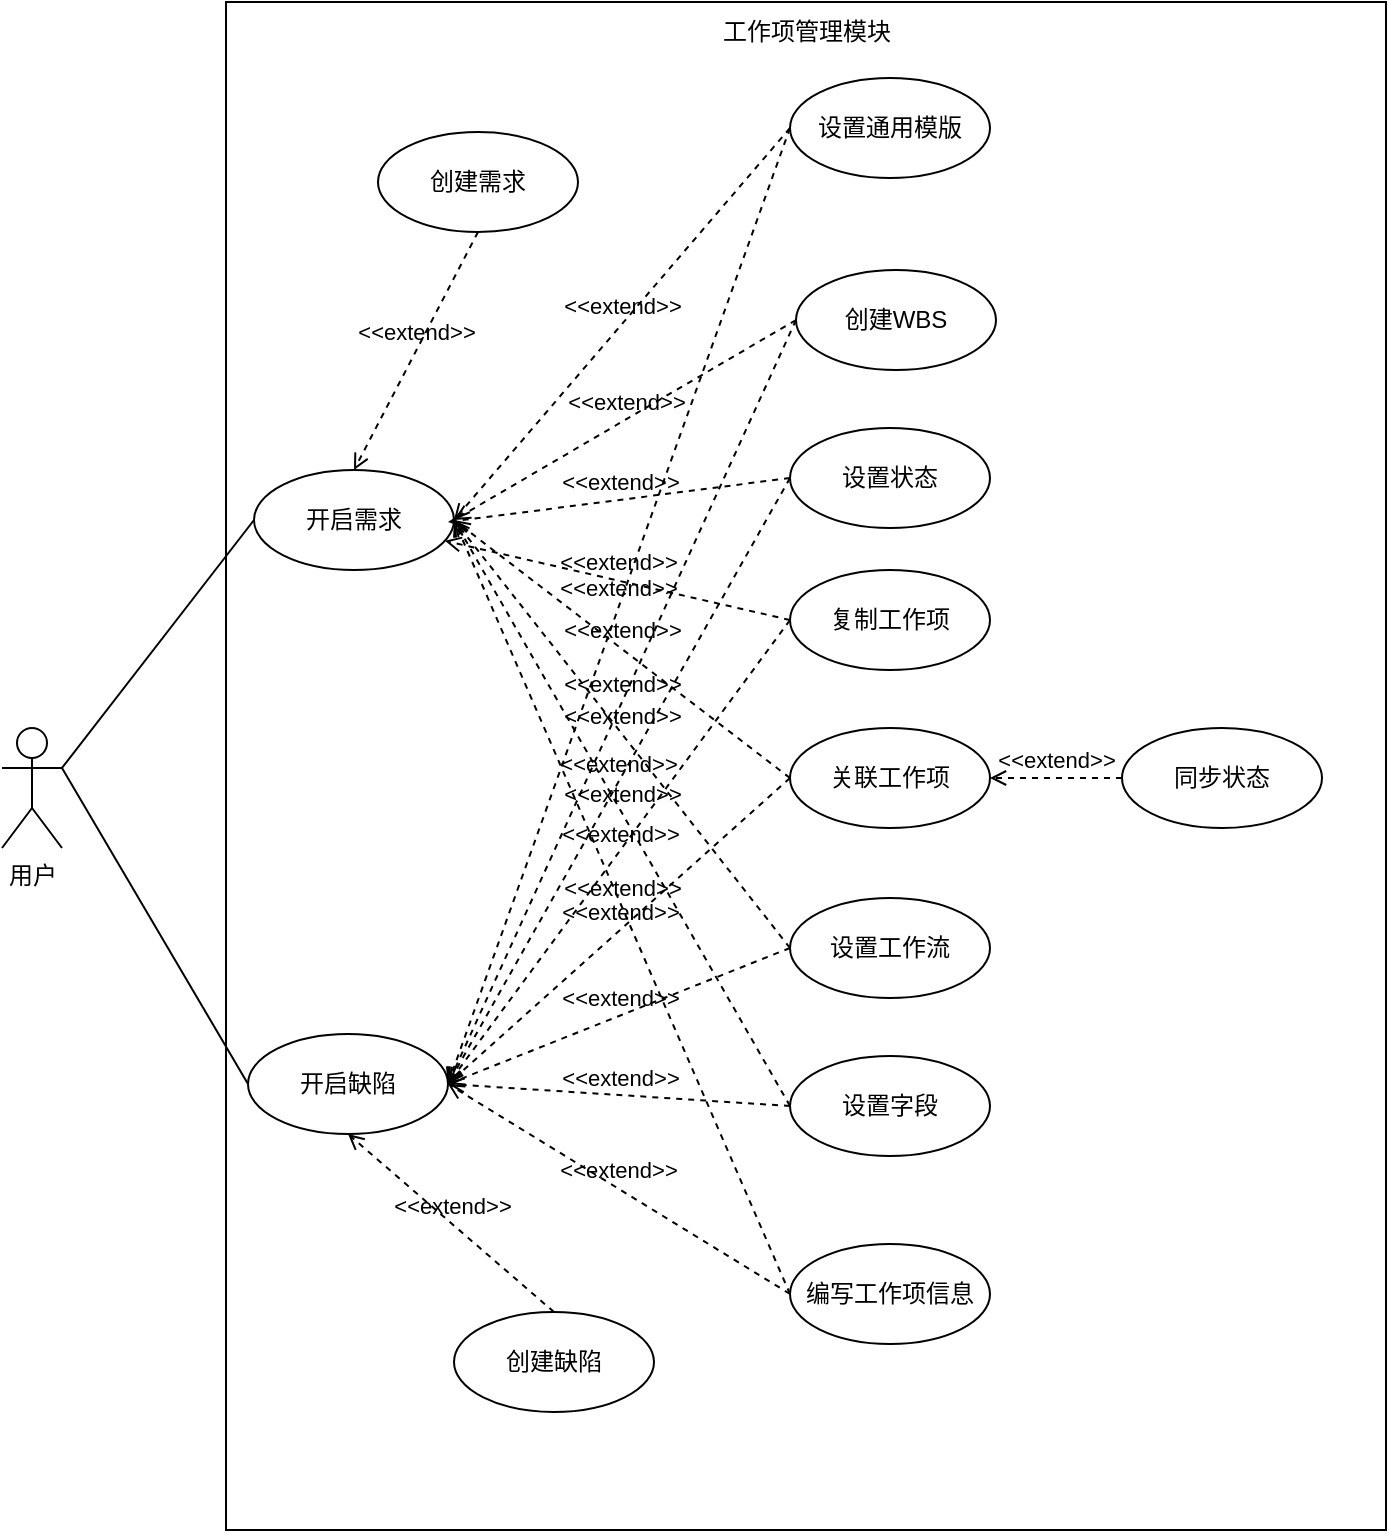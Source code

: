 <mxfile version="26.0.11">
  <diagram name="第 1 页" id="FtXrF1HS535M5povIMJo">
    <mxGraphModel dx="1633" dy="1031" grid="0" gridSize="10" guides="1" tooltips="1" connect="1" arrows="1" fold="1" page="1" pageScale="1" pageWidth="827" pageHeight="1169" math="0" shadow="0">
      <root>
        <mxCell id="0" />
        <mxCell id="1" parent="0" />
        <mxCell id="9XsfmbvPra8Arlc5wNkv-1" value="用户" style="shape=umlActor;verticalLabelPosition=bottom;verticalAlign=top;html=1;" vertex="1" parent="1">
          <mxGeometry x="101" y="428" width="30" height="60" as="geometry" />
        </mxCell>
        <mxCell id="9XsfmbvPra8Arlc5wNkv-2" value="" style="rounded=0;whiteSpace=wrap;html=1;" vertex="1" parent="1">
          <mxGeometry x="213" y="65" width="580" height="764" as="geometry" />
        </mxCell>
        <mxCell id="9XsfmbvPra8Arlc5wNkv-3" value="工作项管理模块" style="text;html=1;align=center;verticalAlign=middle;whiteSpace=wrap;rounded=0;" vertex="1" parent="1">
          <mxGeometry x="453.5" y="65" width="99" height="30" as="geometry" />
        </mxCell>
        <mxCell id="9XsfmbvPra8Arlc5wNkv-4" value="复制工作项" style="ellipse;whiteSpace=wrap;html=1;" vertex="1" parent="1">
          <mxGeometry x="495" y="349" width="100" height="50" as="geometry" />
        </mxCell>
        <mxCell id="9XsfmbvPra8Arlc5wNkv-5" value="开启需求" style="ellipse;whiteSpace=wrap;html=1;" vertex="1" parent="1">
          <mxGeometry x="227" y="299" width="100" height="50" as="geometry" />
        </mxCell>
        <mxCell id="9XsfmbvPra8Arlc5wNkv-6" value="" style="endArrow=none;html=1;rounded=0;exitX=1;exitY=0.333;exitDx=0;exitDy=0;exitPerimeter=0;entryX=0;entryY=0.5;entryDx=0;entryDy=0;" edge="1" parent="1" source="9XsfmbvPra8Arlc5wNkv-1" target="9XsfmbvPra8Arlc5wNkv-5">
          <mxGeometry width="50" height="50" relative="1" as="geometry">
            <mxPoint x="148" y="198" as="sourcePoint" />
            <mxPoint x="240" y="164" as="targetPoint" />
          </mxGeometry>
        </mxCell>
        <mxCell id="9XsfmbvPra8Arlc5wNkv-7" value="设置工作流" style="ellipse;whiteSpace=wrap;html=1;" vertex="1" parent="1">
          <mxGeometry x="495" y="513" width="100" height="50" as="geometry" />
        </mxCell>
        <mxCell id="9XsfmbvPra8Arlc5wNkv-8" value="同步状态" style="ellipse;whiteSpace=wrap;html=1;" vertex="1" parent="1">
          <mxGeometry x="661" y="428" width="100" height="50" as="geometry" />
        </mxCell>
        <mxCell id="9XsfmbvPra8Arlc5wNkv-10" value="开启缺陷" style="ellipse;whiteSpace=wrap;html=1;" vertex="1" parent="1">
          <mxGeometry x="224" y="581" width="100" height="50" as="geometry" />
        </mxCell>
        <mxCell id="9XsfmbvPra8Arlc5wNkv-11" value="设置通用模版" style="ellipse;whiteSpace=wrap;html=1;" vertex="1" parent="1">
          <mxGeometry x="495" y="103" width="100" height="50" as="geometry" />
        </mxCell>
        <mxCell id="9XsfmbvPra8Arlc5wNkv-13" value="设置状态" style="ellipse;whiteSpace=wrap;html=1;" vertex="1" parent="1">
          <mxGeometry x="495" y="278" width="100" height="50" as="geometry" />
        </mxCell>
        <mxCell id="9XsfmbvPra8Arlc5wNkv-14" value="" style="endArrow=none;html=1;rounded=0;exitX=1;exitY=0.333;exitDx=0;exitDy=0;exitPerimeter=0;entryX=0;entryY=0.5;entryDx=0;entryDy=0;" edge="1" parent="1" source="9XsfmbvPra8Arlc5wNkv-1" target="9XsfmbvPra8Arlc5wNkv-10">
          <mxGeometry width="50" height="50" relative="1" as="geometry">
            <mxPoint x="142" y="385" as="sourcePoint" />
            <mxPoint x="232" y="199" as="targetPoint" />
          </mxGeometry>
        </mxCell>
        <mxCell id="9XsfmbvPra8Arlc5wNkv-23" value="创建WBS" style="ellipse;whiteSpace=wrap;html=1;" vertex="1" parent="1">
          <mxGeometry x="498" y="199" width="100" height="50" as="geometry" />
        </mxCell>
        <mxCell id="9XsfmbvPra8Arlc5wNkv-26" value="关联工作项" style="ellipse;whiteSpace=wrap;html=1;" vertex="1" parent="1">
          <mxGeometry x="495" y="428" width="100" height="50" as="geometry" />
        </mxCell>
        <mxCell id="9XsfmbvPra8Arlc5wNkv-27" value="设置字段" style="ellipse;whiteSpace=wrap;html=1;" vertex="1" parent="1">
          <mxGeometry x="495" y="592" width="100" height="50" as="geometry" />
        </mxCell>
        <mxCell id="9XsfmbvPra8Arlc5wNkv-28" value="创建需求" style="ellipse;whiteSpace=wrap;html=1;" vertex="1" parent="1">
          <mxGeometry x="289" y="130" width="100" height="50" as="geometry" />
        </mxCell>
        <mxCell id="9XsfmbvPra8Arlc5wNkv-29" value="编写工作项信息" style="ellipse;whiteSpace=wrap;html=1;" vertex="1" parent="1">
          <mxGeometry x="495" y="686" width="100" height="50" as="geometry" />
        </mxCell>
        <mxCell id="9XsfmbvPra8Arlc5wNkv-30" value="创建缺陷" style="ellipse;whiteSpace=wrap;html=1;" vertex="1" parent="1">
          <mxGeometry x="327" y="720" width="100" height="50" as="geometry" />
        </mxCell>
        <mxCell id="9XsfmbvPra8Arlc5wNkv-31" value="&amp;lt;&amp;lt;extend&amp;gt;&amp;gt;" style="html=1;verticalAlign=bottom;labelBackgroundColor=none;endArrow=open;endFill=0;dashed=1;rounded=0;exitX=0.5;exitY=1;exitDx=0;exitDy=0;entryX=0.5;entryY=0;entryDx=0;entryDy=0;" edge="1" parent="1" source="9XsfmbvPra8Arlc5wNkv-28" target="9XsfmbvPra8Arlc5wNkv-5">
          <mxGeometry width="160" relative="1" as="geometry">
            <mxPoint x="332" y="424" as="sourcePoint" />
            <mxPoint x="492" y="424" as="targetPoint" />
          </mxGeometry>
        </mxCell>
        <mxCell id="9XsfmbvPra8Arlc5wNkv-32" value="&amp;lt;&amp;lt;extend&amp;gt;&amp;gt;" style="html=1;verticalAlign=bottom;labelBackgroundColor=none;endArrow=open;endFill=0;dashed=1;rounded=0;exitX=0;exitY=0.5;exitDx=0;exitDy=0;entryX=1;entryY=0.5;entryDx=0;entryDy=0;" edge="1" parent="1" source="9XsfmbvPra8Arlc5wNkv-11" target="9XsfmbvPra8Arlc5wNkv-5">
          <mxGeometry width="160" relative="1" as="geometry">
            <mxPoint x="349" y="190" as="sourcePoint" />
            <mxPoint x="287" y="309" as="targetPoint" />
          </mxGeometry>
        </mxCell>
        <mxCell id="9XsfmbvPra8Arlc5wNkv-33" value="&amp;lt;&amp;lt;extend&amp;gt;&amp;gt;" style="html=1;verticalAlign=bottom;labelBackgroundColor=none;endArrow=open;endFill=0;dashed=1;rounded=0;exitX=0;exitY=0.5;exitDx=0;exitDy=0;entryX=1;entryY=0.5;entryDx=0;entryDy=0;" edge="1" parent="1" source="9XsfmbvPra8Arlc5wNkv-23" target="9XsfmbvPra8Arlc5wNkv-5">
          <mxGeometry width="160" relative="1" as="geometry">
            <mxPoint x="505" y="138" as="sourcePoint" />
            <mxPoint x="337" y="334" as="targetPoint" />
          </mxGeometry>
        </mxCell>
        <mxCell id="9XsfmbvPra8Arlc5wNkv-34" value="&amp;lt;&amp;lt;extend&amp;gt;&amp;gt;" style="html=1;verticalAlign=bottom;labelBackgroundColor=none;endArrow=open;endFill=0;dashed=1;rounded=0;exitX=0;exitY=0.5;exitDx=0;exitDy=0;" edge="1" parent="1" source="9XsfmbvPra8Arlc5wNkv-13">
          <mxGeometry width="160" relative="1" as="geometry">
            <mxPoint x="505" y="203" as="sourcePoint" />
            <mxPoint x="324" y="325" as="targetPoint" />
          </mxGeometry>
        </mxCell>
        <mxCell id="9XsfmbvPra8Arlc5wNkv-36" value="&amp;lt;&amp;lt;extend&amp;gt;&amp;gt;" style="html=1;verticalAlign=bottom;labelBackgroundColor=none;endArrow=open;endFill=0;dashed=1;rounded=0;exitX=0;exitY=0.5;exitDx=0;exitDy=0;" edge="1" parent="1" source="9XsfmbvPra8Arlc5wNkv-4" target="9XsfmbvPra8Arlc5wNkv-5">
          <mxGeometry width="160" relative="1" as="geometry">
            <mxPoint x="505" y="274" as="sourcePoint" />
            <mxPoint x="334" y="335" as="targetPoint" />
          </mxGeometry>
        </mxCell>
        <mxCell id="9XsfmbvPra8Arlc5wNkv-37" value="&amp;lt;&amp;lt;extend&amp;gt;&amp;gt;" style="html=1;verticalAlign=bottom;labelBackgroundColor=none;endArrow=open;endFill=0;dashed=1;rounded=0;exitX=0;exitY=0.5;exitDx=0;exitDy=0;entryX=1;entryY=0.5;entryDx=0;entryDy=0;" edge="1" parent="1" source="9XsfmbvPra8Arlc5wNkv-4" target="9XsfmbvPra8Arlc5wNkv-10">
          <mxGeometry width="160" relative="1" as="geometry">
            <mxPoint x="505" y="345" as="sourcePoint" />
            <mxPoint x="337" y="337" as="targetPoint" />
          </mxGeometry>
        </mxCell>
        <mxCell id="9XsfmbvPra8Arlc5wNkv-38" value="&amp;lt;&amp;lt;extend&amp;gt;&amp;gt;" style="html=1;verticalAlign=bottom;labelBackgroundColor=none;endArrow=open;endFill=0;dashed=1;rounded=0;exitX=0;exitY=0.5;exitDx=0;exitDy=0;entryX=1;entryY=0.5;entryDx=0;entryDy=0;" edge="1" parent="1" source="9XsfmbvPra8Arlc5wNkv-26" target="9XsfmbvPra8Arlc5wNkv-5">
          <mxGeometry width="160" relative="1" as="geometry">
            <mxPoint x="505" y="345" as="sourcePoint" />
            <mxPoint x="333" y="472" as="targetPoint" />
          </mxGeometry>
        </mxCell>
        <mxCell id="9XsfmbvPra8Arlc5wNkv-39" value="&amp;lt;&amp;lt;extend&amp;gt;&amp;gt;" style="html=1;verticalAlign=bottom;labelBackgroundColor=none;endArrow=open;endFill=0;dashed=1;rounded=0;exitX=0;exitY=0.5;exitDx=0;exitDy=0;entryX=1;entryY=0.5;entryDx=0;entryDy=0;" edge="1" parent="1" source="9XsfmbvPra8Arlc5wNkv-7" target="9XsfmbvPra8Arlc5wNkv-5">
          <mxGeometry width="160" relative="1" as="geometry">
            <mxPoint x="505" y="413" as="sourcePoint" />
            <mxPoint x="337" y="334" as="targetPoint" />
          </mxGeometry>
        </mxCell>
        <mxCell id="9XsfmbvPra8Arlc5wNkv-40" value="&amp;lt;&amp;lt;extend&amp;gt;&amp;gt;" style="html=1;verticalAlign=bottom;labelBackgroundColor=none;endArrow=open;endFill=0;dashed=1;rounded=0;exitX=0;exitY=0.5;exitDx=0;exitDy=0;entryX=1;entryY=0.5;entryDx=0;entryDy=0;" edge="1" parent="1" source="9XsfmbvPra8Arlc5wNkv-27" target="9XsfmbvPra8Arlc5wNkv-5">
          <mxGeometry width="160" relative="1" as="geometry">
            <mxPoint x="505" y="479" as="sourcePoint" />
            <mxPoint x="337" y="334" as="targetPoint" />
          </mxGeometry>
        </mxCell>
        <mxCell id="9XsfmbvPra8Arlc5wNkv-41" value="&amp;lt;&amp;lt;extend&amp;gt;&amp;gt;" style="html=1;verticalAlign=bottom;labelBackgroundColor=none;endArrow=open;endFill=0;dashed=1;rounded=0;exitX=0;exitY=0.5;exitDx=0;exitDy=0;entryX=1;entryY=0.5;entryDx=0;entryDy=0;" edge="1" parent="1" source="9XsfmbvPra8Arlc5wNkv-29" target="9XsfmbvPra8Arlc5wNkv-5">
          <mxGeometry width="160" relative="1" as="geometry">
            <mxPoint x="505" y="553" as="sourcePoint" />
            <mxPoint x="337" y="334" as="targetPoint" />
          </mxGeometry>
        </mxCell>
        <mxCell id="9XsfmbvPra8Arlc5wNkv-42" value="&amp;lt;&amp;lt;extend&amp;gt;&amp;gt;" style="html=1;verticalAlign=bottom;labelBackgroundColor=none;endArrow=open;endFill=0;dashed=1;rounded=0;exitX=0.5;exitY=0;exitDx=0;exitDy=0;entryX=0.5;entryY=1;entryDx=0;entryDy=0;" edge="1" parent="1" source="9XsfmbvPra8Arlc5wNkv-30" target="9XsfmbvPra8Arlc5wNkv-10">
          <mxGeometry width="160" relative="1" as="geometry">
            <mxPoint x="505" y="627" as="sourcePoint" />
            <mxPoint x="337" y="334" as="targetPoint" />
          </mxGeometry>
        </mxCell>
        <mxCell id="9XsfmbvPra8Arlc5wNkv-43" value="&amp;lt;&amp;lt;extend&amp;gt;&amp;gt;" style="html=1;verticalAlign=bottom;labelBackgroundColor=none;endArrow=open;endFill=0;dashed=1;rounded=0;exitX=0;exitY=0.5;exitDx=0;exitDy=0;entryX=1;entryY=0.5;entryDx=0;entryDy=0;" edge="1" parent="1" source="9XsfmbvPra8Arlc5wNkv-29" target="9XsfmbvPra8Arlc5wNkv-10">
          <mxGeometry width="160" relative="1" as="geometry">
            <mxPoint x="383" y="615" as="sourcePoint" />
            <mxPoint x="283" y="497" as="targetPoint" />
          </mxGeometry>
        </mxCell>
        <mxCell id="9XsfmbvPra8Arlc5wNkv-44" value="&amp;lt;&amp;lt;extend&amp;gt;&amp;gt;" style="html=1;verticalAlign=bottom;labelBackgroundColor=none;endArrow=open;endFill=0;dashed=1;rounded=0;exitX=0;exitY=0.5;exitDx=0;exitDy=0;entryX=1;entryY=0.5;entryDx=0;entryDy=0;" edge="1" parent="1" source="9XsfmbvPra8Arlc5wNkv-27" target="9XsfmbvPra8Arlc5wNkv-10">
          <mxGeometry width="160" relative="1" as="geometry">
            <mxPoint x="505" y="627" as="sourcePoint" />
            <mxPoint x="333" y="472" as="targetPoint" />
          </mxGeometry>
        </mxCell>
        <mxCell id="9XsfmbvPra8Arlc5wNkv-45" value="&amp;lt;&amp;lt;extend&amp;gt;&amp;gt;" style="html=1;verticalAlign=bottom;labelBackgroundColor=none;endArrow=open;endFill=0;dashed=1;rounded=0;exitX=0;exitY=0.5;exitDx=0;exitDy=0;entryX=1;entryY=0.5;entryDx=0;entryDy=0;" edge="1" parent="1" source="9XsfmbvPra8Arlc5wNkv-7" target="9XsfmbvPra8Arlc5wNkv-10">
          <mxGeometry width="160" relative="1" as="geometry">
            <mxPoint x="505" y="553" as="sourcePoint" />
            <mxPoint x="333" y="472" as="targetPoint" />
          </mxGeometry>
        </mxCell>
        <mxCell id="9XsfmbvPra8Arlc5wNkv-46" value="&amp;lt;&amp;lt;extend&amp;gt;&amp;gt;" style="html=1;verticalAlign=bottom;labelBackgroundColor=none;endArrow=open;endFill=0;dashed=1;rounded=0;exitX=0;exitY=0.5;exitDx=0;exitDy=0;entryX=1;entryY=0.5;entryDx=0;entryDy=0;" edge="1" parent="1" source="9XsfmbvPra8Arlc5wNkv-26" target="9XsfmbvPra8Arlc5wNkv-10">
          <mxGeometry width="160" relative="1" as="geometry">
            <mxPoint x="505" y="479" as="sourcePoint" />
            <mxPoint x="333" y="472" as="targetPoint" />
          </mxGeometry>
        </mxCell>
        <mxCell id="9XsfmbvPra8Arlc5wNkv-47" value="&amp;lt;&amp;lt;extend&amp;gt;&amp;gt;" style="html=1;verticalAlign=bottom;labelBackgroundColor=none;endArrow=open;endFill=0;dashed=1;rounded=0;exitX=0;exitY=0.5;exitDx=0;exitDy=0;entryX=1;entryY=0.5;entryDx=0;entryDy=0;" edge="1" parent="1" source="9XsfmbvPra8Arlc5wNkv-13" target="9XsfmbvPra8Arlc5wNkv-10">
          <mxGeometry width="160" relative="1" as="geometry">
            <mxPoint x="505" y="413" as="sourcePoint" />
            <mxPoint x="333" y="472" as="targetPoint" />
          </mxGeometry>
        </mxCell>
        <mxCell id="9XsfmbvPra8Arlc5wNkv-48" value="&amp;lt;&amp;lt;extend&amp;gt;&amp;gt;" style="html=1;verticalAlign=bottom;labelBackgroundColor=none;endArrow=open;endFill=0;dashed=1;rounded=0;exitX=0;exitY=0.5;exitDx=0;exitDy=0;entryX=1;entryY=0.5;entryDx=0;entryDy=0;" edge="1" parent="1" source="9XsfmbvPra8Arlc5wNkv-23" target="9XsfmbvPra8Arlc5wNkv-10">
          <mxGeometry width="160" relative="1" as="geometry">
            <mxPoint x="505" y="274" as="sourcePoint" />
            <mxPoint x="325" y="462" as="targetPoint" />
          </mxGeometry>
        </mxCell>
        <mxCell id="9XsfmbvPra8Arlc5wNkv-49" value="&amp;lt;&amp;lt;extend&amp;gt;&amp;gt;" style="html=1;verticalAlign=bottom;labelBackgroundColor=none;endArrow=open;endFill=0;dashed=1;rounded=0;exitX=0;exitY=0.5;exitDx=0;exitDy=0;entryX=1;entryY=0.5;entryDx=0;entryDy=0;" edge="1" parent="1" source="9XsfmbvPra8Arlc5wNkv-11" target="9XsfmbvPra8Arlc5wNkv-10">
          <mxGeometry width="160" relative="1" as="geometry">
            <mxPoint x="505" y="203" as="sourcePoint" />
            <mxPoint x="333" y="472" as="targetPoint" />
          </mxGeometry>
        </mxCell>
        <mxCell id="9XsfmbvPra8Arlc5wNkv-50" value="&amp;lt;&amp;lt;extend&amp;gt;&amp;gt;" style="html=1;verticalAlign=bottom;labelBackgroundColor=none;endArrow=open;endFill=0;dashed=1;rounded=0;exitX=0;exitY=0.5;exitDx=0;exitDy=0;entryX=1;entryY=0.5;entryDx=0;entryDy=0;" edge="1" parent="1" source="9XsfmbvPra8Arlc5wNkv-8" target="9XsfmbvPra8Arlc5wNkv-26">
          <mxGeometry width="160" relative="1" as="geometry">
            <mxPoint x="383" y="615" as="sourcePoint" />
            <mxPoint x="283" y="497" as="targetPoint" />
          </mxGeometry>
        </mxCell>
      </root>
    </mxGraphModel>
  </diagram>
</mxfile>
